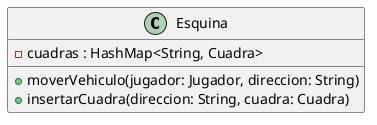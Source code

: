 @startuml

    class Esquina {
         -cuadras : HashMap<String, Cuadra>
         +moverVehiculo(jugador: Jugador, direccion: String)
         +insertarCuadra(direccion: String, cuadra: Cuadra)
    }

@enduml

